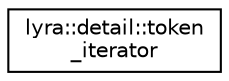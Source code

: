 digraph "Graphical Class Hierarchy"
{
 // INTERACTIVE_SVG=YES
 // LATEX_PDF_SIZE
  edge [fontname="Helvetica",fontsize="10",labelfontname="Helvetica",labelfontsize="10"];
  node [fontname="Helvetica",fontsize="10",shape=record];
  rankdir="LR";
  Node0 [label="lyra::detail::token\l_iterator",height=0.2,width=0.4,color="black", fillcolor="white", style="filled",URL="$classlyra_1_1detail_1_1token__iterator.html",tooltip=" "];
}
